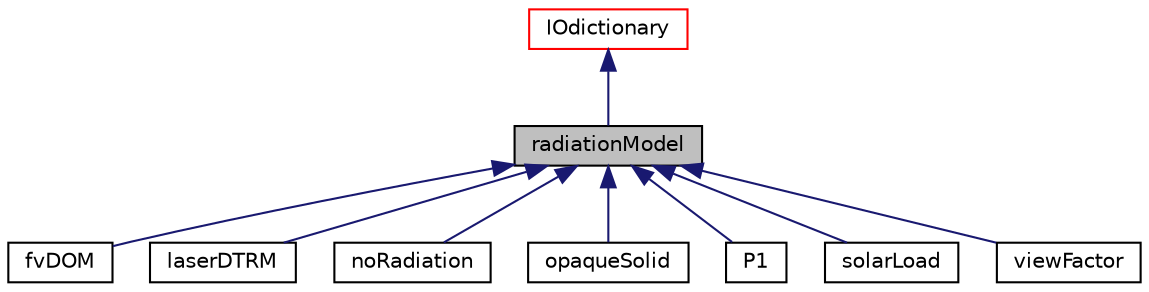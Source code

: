digraph "radiationModel"
{
  bgcolor="transparent";
  edge [fontname="Helvetica",fontsize="10",labelfontname="Helvetica",labelfontsize="10"];
  node [fontname="Helvetica",fontsize="10",shape=record];
  Node1 [label="radiationModel",height=0.2,width=0.4,color="black", fillcolor="grey75", style="filled" fontcolor="black"];
  Node2 -> Node1 [dir="back",color="midnightblue",fontsize="10",style="solid",fontname="Helvetica"];
  Node2 [label="IOdictionary",height=0.2,width=0.4,color="red",URL="$classFoam_1_1IOdictionary.html",tooltip="IOdictionary is derived from dictionary and IOobject to give the dictionary automatic IO functionalit..."];
  Node1 -> Node3 [dir="back",color="midnightblue",fontsize="10",style="solid",fontname="Helvetica"];
  Node3 [label="fvDOM",height=0.2,width=0.4,color="black",URL="$classFoam_1_1radiation_1_1fvDOM.html",tooltip="Finite Volume Discrete Ordinates Method. Solves the RTE equation for n directions in a participating ..."];
  Node1 -> Node4 [dir="back",color="midnightblue",fontsize="10",style="solid",fontname="Helvetica"];
  Node4 [label="laserDTRM",height=0.2,width=0.4,color="black",URL="$classFoam_1_1radiation_1_1laserDTRM.html",tooltip="Discrete Tray Radiation Method for collimated radiation flux. At the moment the particles are injecte..."];
  Node1 -> Node5 [dir="back",color="midnightblue",fontsize="10",style="solid",fontname="Helvetica"];
  Node5 [label="noRadiation",height=0.2,width=0.4,color="black",URL="$classFoam_1_1radiation_1_1noRadiation.html",tooltip="No radiation - does nothing to energy equation source terms (returns zeros) "];
  Node1 -> Node6 [dir="back",color="midnightblue",fontsize="10",style="solid",fontname="Helvetica"];
  Node6 [label="opaqueSolid",height=0.2,width=0.4,color="black",URL="$classFoam_1_1radiation_1_1opaqueSolid.html",tooltip="Radiation for solid opaque solids - does nothing to energy equation source terms (returns zeros) but ..."];
  Node1 -> Node7 [dir="back",color="midnightblue",fontsize="10",style="solid",fontname="Helvetica"];
  Node7 [label="P1",height=0.2,width=0.4,color="black",URL="$classFoam_1_1radiation_1_1P1.html",tooltip="Works well for combustion applications where optical thickness, tau is large, i.e. tau = a*L &gt; 3 (L = distance between objects) "];
  Node1 -> Node8 [dir="back",color="midnightblue",fontsize="10",style="solid",fontname="Helvetica"];
  Node8 [label="solarLoad",height=0.2,width=0.4,color="black",URL="$classFoam_1_1radiation_1_1solarLoad.html",tooltip="The solar load radiation model includes Sun primary hits, their reflective fluxes and diffusive sky r..."];
  Node1 -> Node9 [dir="back",color="midnightblue",fontsize="10",style="solid",fontname="Helvetica"];
  Node9 [label="viewFactor",height=0.2,width=0.4,color="black",URL="$classFoam_1_1radiation_1_1viewFactor.html",tooltip="View factor radiation model. The system solved is: C q = b where: Cij = deltaij/Ej - (1/Ej - 1)Fij q ..."];
}
